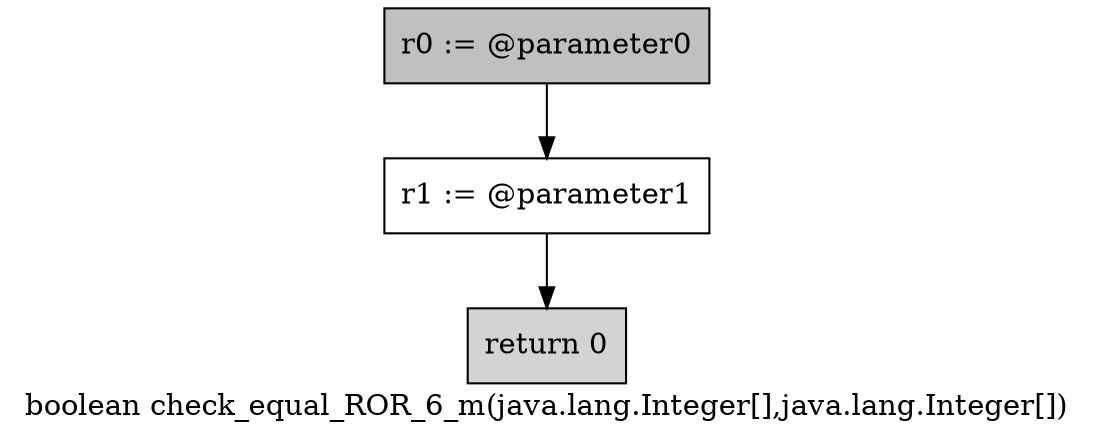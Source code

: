 digraph "boolean check_equal_ROR_6_m(java.lang.Integer[],java.lang.Integer[])" {
    label="boolean check_equal_ROR_6_m(java.lang.Integer[],java.lang.Integer[])";
    node [shape=box];
    "0" [style=filled,fillcolor=gray,label="r0 := @parameter0",];
    "1" [label="r1 := @parameter1",];
    "0"->"1";
    "2" [style=filled,fillcolor=lightgray,label="return 0",];
    "1"->"2";
}

